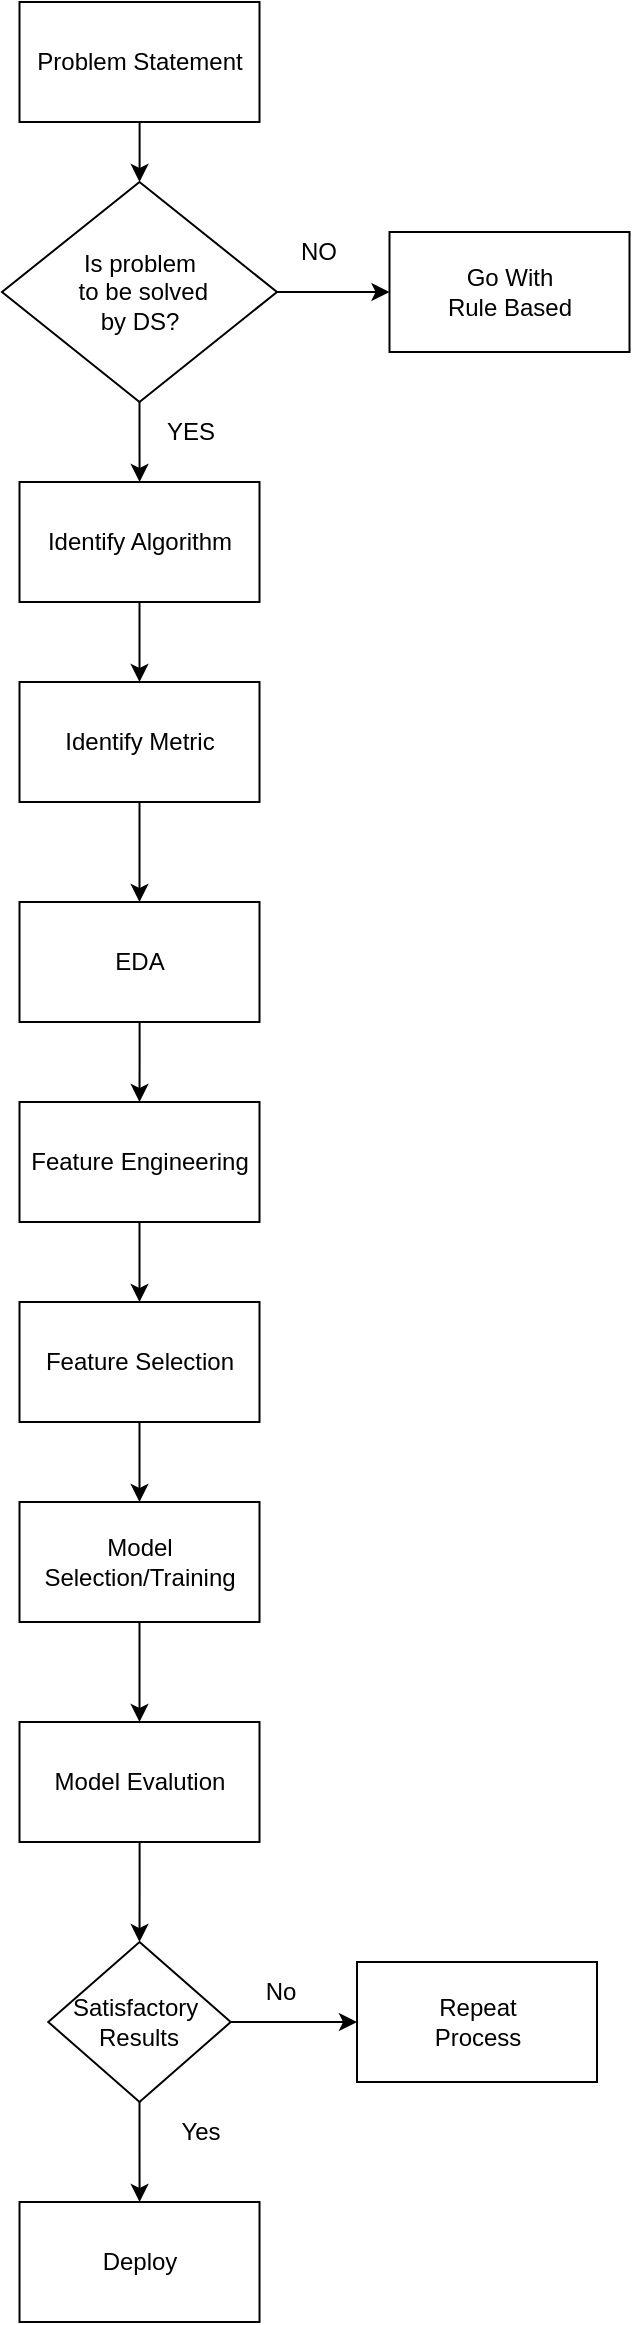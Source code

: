 <mxfile version="20.8.23" type="github">
  <diagram name="Page-1" id="01qtHEDmjHORP6xO5NS0">
    <mxGraphModel dx="732" dy="510" grid="1" gridSize="10" guides="1" tooltips="1" connect="1" arrows="1" fold="1" page="1" pageScale="1" pageWidth="850" pageHeight="1100" math="0" shadow="0">
      <root>
        <mxCell id="0" />
        <mxCell id="1" parent="0" />
        <mxCell id="TRXIVVHJqSwIrfeIIBV1-3" value="" style="edgeStyle=orthogonalEdgeStyle;rounded=0;orthogonalLoop=1;jettySize=auto;html=1;" edge="1" parent="1" source="TRXIVVHJqSwIrfeIIBV1-1" target="TRXIVVHJqSwIrfeIIBV1-2">
          <mxGeometry relative="1" as="geometry" />
        </mxCell>
        <mxCell id="TRXIVVHJqSwIrfeIIBV1-1" value="Problem Statement" style="rounded=0;whiteSpace=wrap;html=1;" vertex="1" parent="1">
          <mxGeometry x="248.75" y="10" width="120" height="60" as="geometry" />
        </mxCell>
        <mxCell id="TRXIVVHJqSwIrfeIIBV1-5" value="" style="edgeStyle=orthogonalEdgeStyle;rounded=0;orthogonalLoop=1;jettySize=auto;html=1;" edge="1" parent="1" source="TRXIVVHJqSwIrfeIIBV1-2" target="TRXIVVHJqSwIrfeIIBV1-4">
          <mxGeometry relative="1" as="geometry" />
        </mxCell>
        <mxCell id="TRXIVVHJqSwIrfeIIBV1-7" value="" style="edgeStyle=orthogonalEdgeStyle;rounded=0;orthogonalLoop=1;jettySize=auto;html=1;" edge="1" parent="1" source="TRXIVVHJqSwIrfeIIBV1-2" target="TRXIVVHJqSwIrfeIIBV1-6">
          <mxGeometry relative="1" as="geometry" />
        </mxCell>
        <mxCell id="TRXIVVHJqSwIrfeIIBV1-2" value="Is problem&lt;br&gt;&amp;nbsp;to be solved &lt;br&gt;by DS?" style="rhombus;whiteSpace=wrap;html=1;rounded=0;" vertex="1" parent="1">
          <mxGeometry x="240" y="100" width="137.5" height="110" as="geometry" />
        </mxCell>
        <mxCell id="TRXIVVHJqSwIrfeIIBV1-11" value="" style="edgeStyle=orthogonalEdgeStyle;rounded=0;orthogonalLoop=1;jettySize=auto;html=1;" edge="1" parent="1" source="TRXIVVHJqSwIrfeIIBV1-4" target="TRXIVVHJqSwIrfeIIBV1-10">
          <mxGeometry relative="1" as="geometry" />
        </mxCell>
        <mxCell id="TRXIVVHJqSwIrfeIIBV1-4" value="Identify Algorithm" style="whiteSpace=wrap;html=1;rounded=0;" vertex="1" parent="1">
          <mxGeometry x="248.75" y="250" width="120" height="60" as="geometry" />
        </mxCell>
        <mxCell id="TRXIVVHJqSwIrfeIIBV1-6" value="Go With &lt;br&gt;Rule Based" style="whiteSpace=wrap;html=1;rounded=0;" vertex="1" parent="1">
          <mxGeometry x="433.75" y="125" width="120" height="60" as="geometry" />
        </mxCell>
        <mxCell id="TRXIVVHJqSwIrfeIIBV1-8" value="NO" style="text;html=1;align=center;verticalAlign=middle;resizable=0;points=[];autosize=1;strokeColor=none;fillColor=none;" vertex="1" parent="1">
          <mxGeometry x="377.5" y="120" width="40" height="30" as="geometry" />
        </mxCell>
        <mxCell id="TRXIVVHJqSwIrfeIIBV1-9" value="YES" style="text;html=1;align=center;verticalAlign=middle;resizable=0;points=[];autosize=1;strokeColor=none;fillColor=none;" vertex="1" parent="1">
          <mxGeometry x="308.75" y="210" width="50" height="30" as="geometry" />
        </mxCell>
        <mxCell id="TRXIVVHJqSwIrfeIIBV1-13" value="" style="edgeStyle=orthogonalEdgeStyle;rounded=0;orthogonalLoop=1;jettySize=auto;html=1;" edge="1" parent="1" source="TRXIVVHJqSwIrfeIIBV1-10" target="TRXIVVHJqSwIrfeIIBV1-12">
          <mxGeometry relative="1" as="geometry" />
        </mxCell>
        <mxCell id="TRXIVVHJqSwIrfeIIBV1-10" value="Identify Metric" style="whiteSpace=wrap;html=1;rounded=0;" vertex="1" parent="1">
          <mxGeometry x="248.75" y="350" width="120" height="60" as="geometry" />
        </mxCell>
        <mxCell id="TRXIVVHJqSwIrfeIIBV1-15" value="" style="edgeStyle=orthogonalEdgeStyle;rounded=0;orthogonalLoop=1;jettySize=auto;html=1;" edge="1" parent="1" source="TRXIVVHJqSwIrfeIIBV1-12">
          <mxGeometry relative="1" as="geometry">
            <mxPoint x="308.75" y="560" as="targetPoint" />
          </mxGeometry>
        </mxCell>
        <mxCell id="TRXIVVHJqSwIrfeIIBV1-12" value="EDA" style="whiteSpace=wrap;html=1;rounded=0;" vertex="1" parent="1">
          <mxGeometry x="248.75" y="460" width="120" height="60" as="geometry" />
        </mxCell>
        <mxCell id="TRXIVVHJqSwIrfeIIBV1-18" value="" style="edgeStyle=orthogonalEdgeStyle;rounded=0;orthogonalLoop=1;jettySize=auto;html=1;" edge="1" parent="1" source="TRXIVVHJqSwIrfeIIBV1-16" target="TRXIVVHJqSwIrfeIIBV1-17">
          <mxGeometry relative="1" as="geometry" />
        </mxCell>
        <mxCell id="TRXIVVHJqSwIrfeIIBV1-16" value="Feature Engineering" style="whiteSpace=wrap;html=1;rounded=0;" vertex="1" parent="1">
          <mxGeometry x="248.75" y="560" width="120" height="60" as="geometry" />
        </mxCell>
        <mxCell id="TRXIVVHJqSwIrfeIIBV1-20" value="" style="edgeStyle=orthogonalEdgeStyle;rounded=0;orthogonalLoop=1;jettySize=auto;html=1;" edge="1" parent="1" source="TRXIVVHJqSwIrfeIIBV1-17" target="TRXIVVHJqSwIrfeIIBV1-19">
          <mxGeometry relative="1" as="geometry" />
        </mxCell>
        <mxCell id="TRXIVVHJqSwIrfeIIBV1-17" value="Feature Selection" style="whiteSpace=wrap;html=1;rounded=0;" vertex="1" parent="1">
          <mxGeometry x="248.75" y="660" width="120" height="60" as="geometry" />
        </mxCell>
        <mxCell id="TRXIVVHJqSwIrfeIIBV1-22" value="" style="edgeStyle=orthogonalEdgeStyle;rounded=0;orthogonalLoop=1;jettySize=auto;html=1;" edge="1" parent="1" source="TRXIVVHJqSwIrfeIIBV1-19" target="TRXIVVHJqSwIrfeIIBV1-21">
          <mxGeometry relative="1" as="geometry" />
        </mxCell>
        <mxCell id="TRXIVVHJqSwIrfeIIBV1-19" value="Model Selection/Training" style="whiteSpace=wrap;html=1;rounded=0;" vertex="1" parent="1">
          <mxGeometry x="248.75" y="760" width="120" height="60" as="geometry" />
        </mxCell>
        <mxCell id="TRXIVVHJqSwIrfeIIBV1-24" value="" style="edgeStyle=orthogonalEdgeStyle;rounded=0;orthogonalLoop=1;jettySize=auto;html=1;" edge="1" parent="1" source="TRXIVVHJqSwIrfeIIBV1-21" target="TRXIVVHJqSwIrfeIIBV1-23">
          <mxGeometry relative="1" as="geometry" />
        </mxCell>
        <mxCell id="TRXIVVHJqSwIrfeIIBV1-21" value="Model Evalution" style="whiteSpace=wrap;html=1;rounded=0;" vertex="1" parent="1">
          <mxGeometry x="248.75" y="870" width="120" height="60" as="geometry" />
        </mxCell>
        <mxCell id="TRXIVVHJqSwIrfeIIBV1-26" value="" style="edgeStyle=orthogonalEdgeStyle;rounded=0;orthogonalLoop=1;jettySize=auto;html=1;" edge="1" parent="1" source="TRXIVVHJqSwIrfeIIBV1-23" target="TRXIVVHJqSwIrfeIIBV1-25">
          <mxGeometry relative="1" as="geometry" />
        </mxCell>
        <mxCell id="TRXIVVHJqSwIrfeIIBV1-28" value="" style="edgeStyle=orthogonalEdgeStyle;rounded=0;orthogonalLoop=1;jettySize=auto;html=1;" edge="1" parent="1" source="TRXIVVHJqSwIrfeIIBV1-23" target="TRXIVVHJqSwIrfeIIBV1-27">
          <mxGeometry relative="1" as="geometry" />
        </mxCell>
        <mxCell id="TRXIVVHJqSwIrfeIIBV1-23" value="Satisfactory&amp;nbsp;&lt;br&gt;Results" style="rhombus;whiteSpace=wrap;html=1;rounded=0;" vertex="1" parent="1">
          <mxGeometry x="263.13" y="980" width="91.25" height="80" as="geometry" />
        </mxCell>
        <mxCell id="TRXIVVHJqSwIrfeIIBV1-25" value="Deploy" style="whiteSpace=wrap;html=1;rounded=0;" vertex="1" parent="1">
          <mxGeometry x="248.755" y="1110" width="120" height="60" as="geometry" />
        </mxCell>
        <mxCell id="TRXIVVHJqSwIrfeIIBV1-27" value="Repeat &lt;br&gt;Process" style="whiteSpace=wrap;html=1;rounded=0;" vertex="1" parent="1">
          <mxGeometry x="417.505" y="990" width="120" height="60" as="geometry" />
        </mxCell>
        <mxCell id="TRXIVVHJqSwIrfeIIBV1-29" value="Yes" style="text;html=1;align=center;verticalAlign=middle;resizable=0;points=[];autosize=1;strokeColor=none;fillColor=none;" vertex="1" parent="1">
          <mxGeometry x="318.75" y="1060" width="40" height="30" as="geometry" />
        </mxCell>
        <mxCell id="TRXIVVHJqSwIrfeIIBV1-30" value="No" style="text;html=1;align=center;verticalAlign=middle;resizable=0;points=[];autosize=1;strokeColor=none;fillColor=none;" vertex="1" parent="1">
          <mxGeometry x="358.75" y="990" width="40" height="30" as="geometry" />
        </mxCell>
      </root>
    </mxGraphModel>
  </diagram>
</mxfile>
